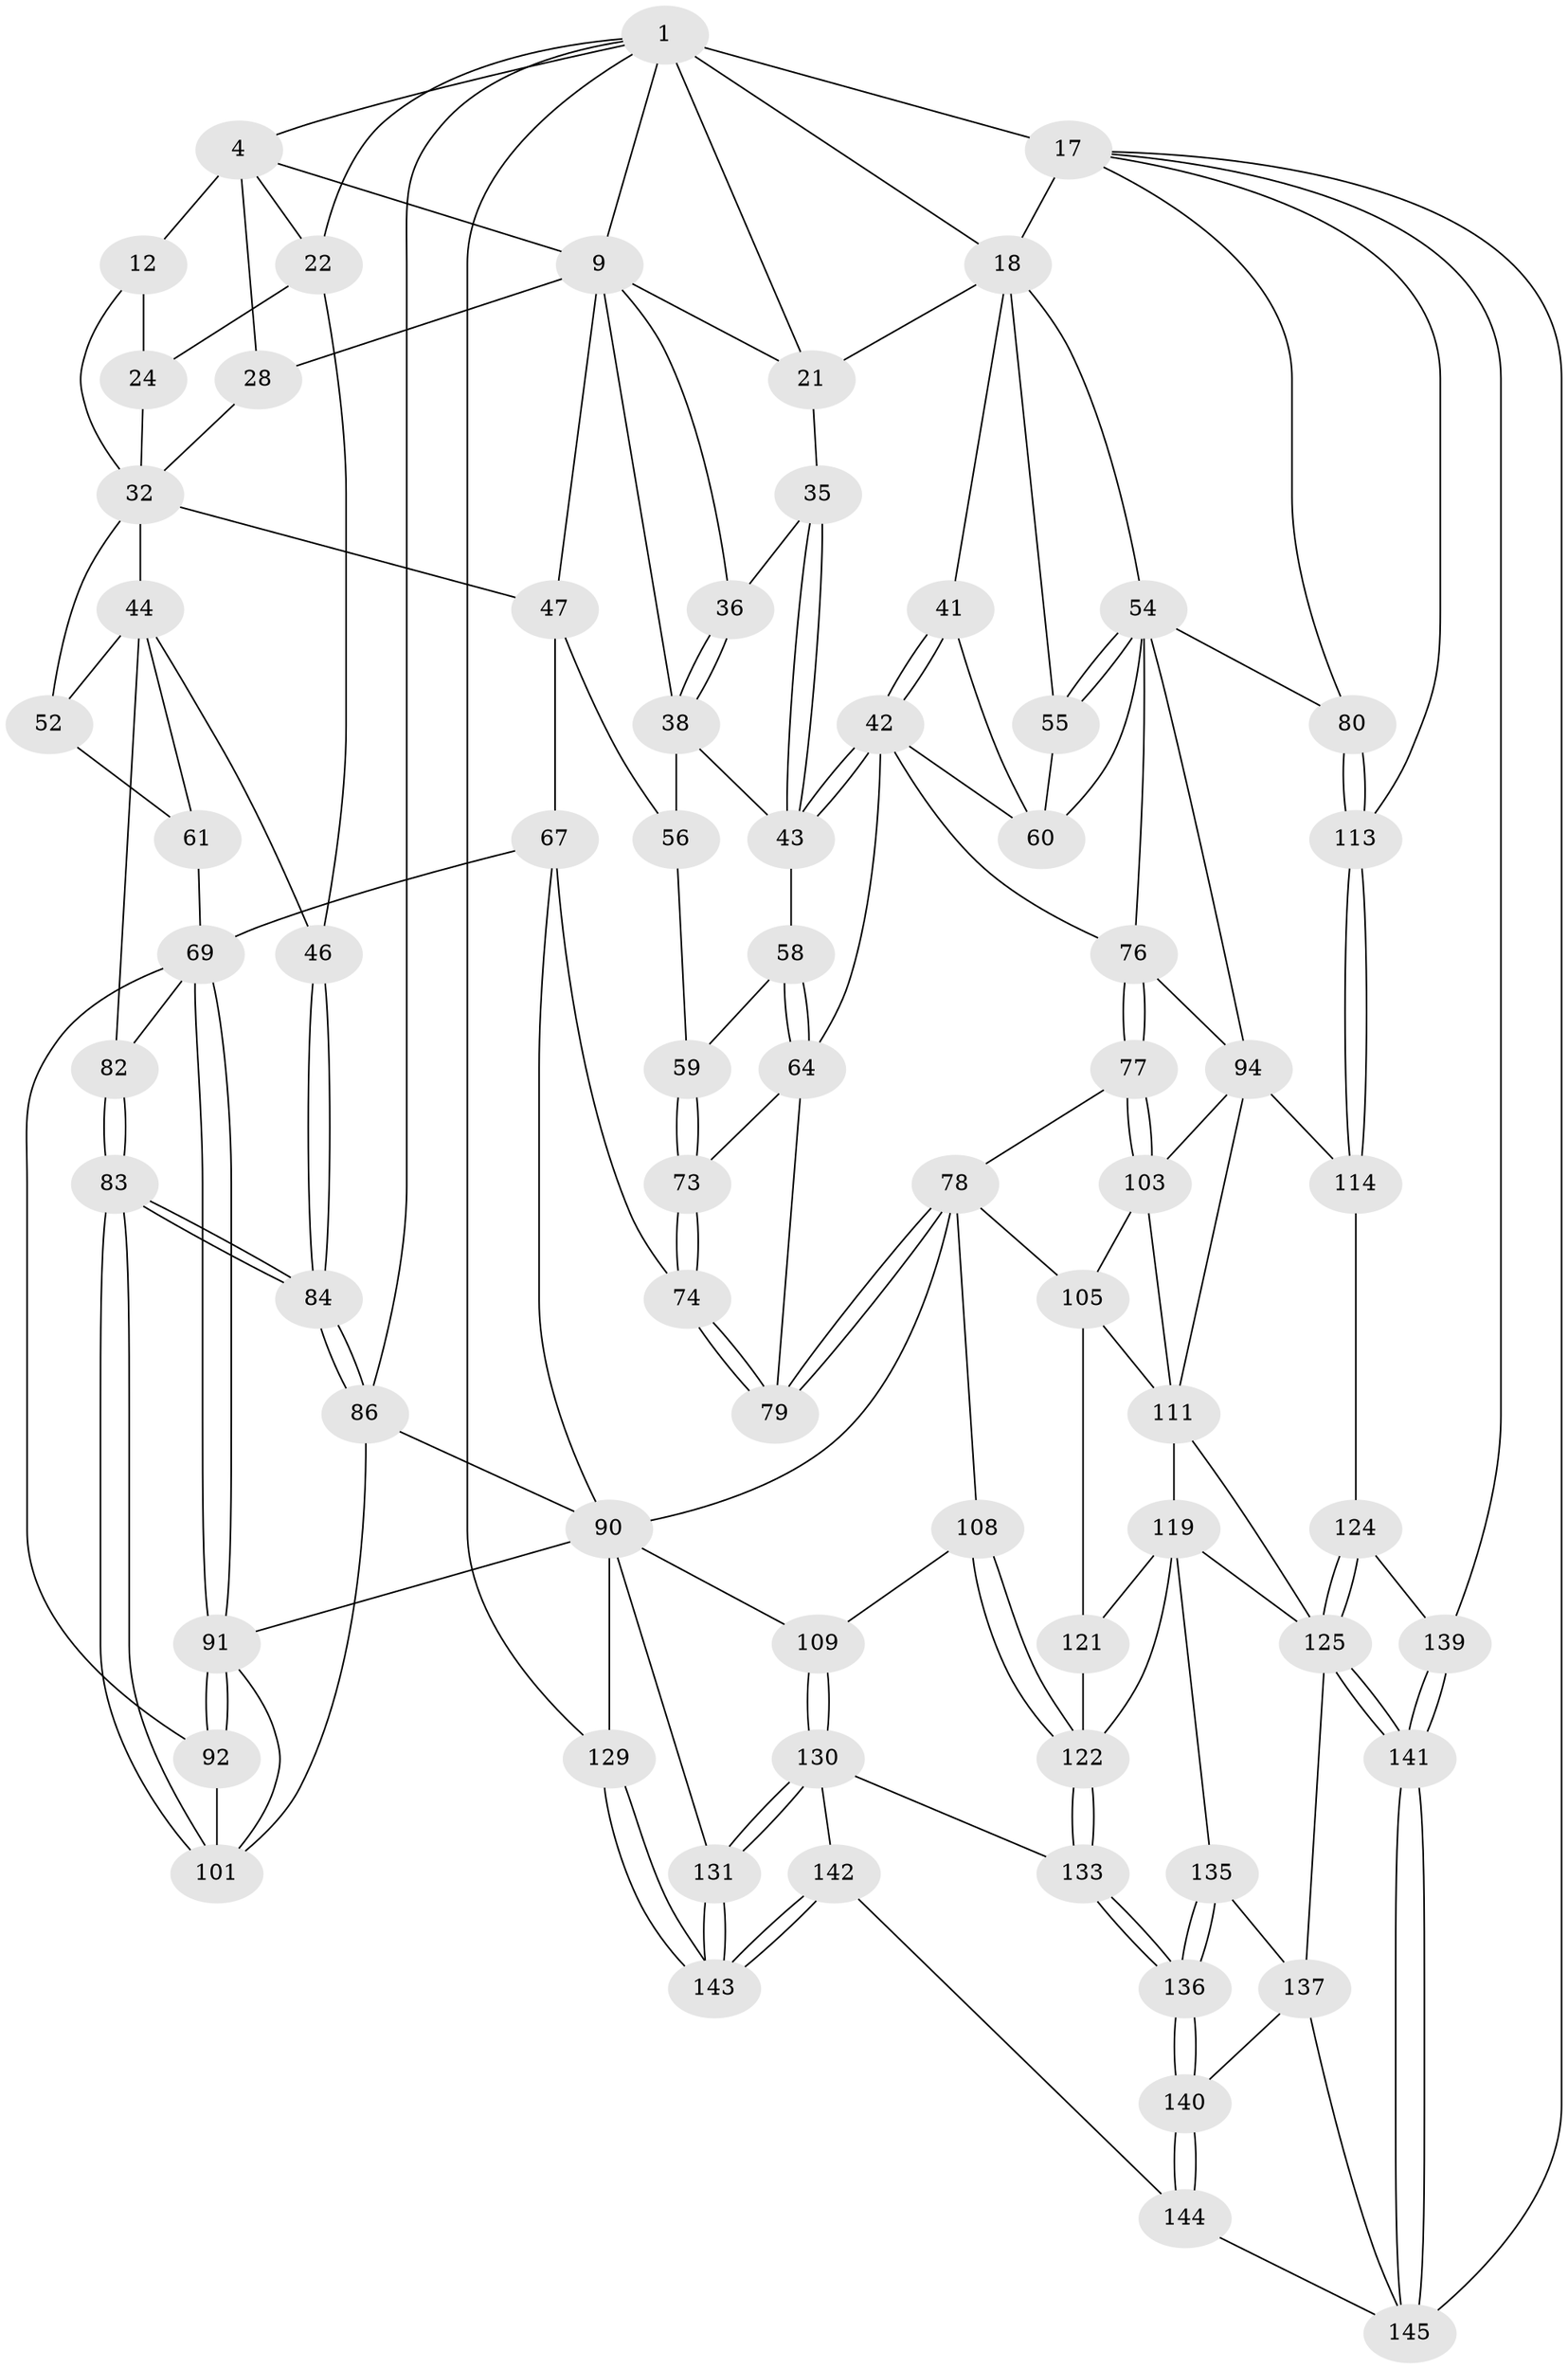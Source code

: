 // original degree distribution, {3: 0.0136986301369863, 6: 0.21232876712328766, 5: 0.547945205479452, 4: 0.22602739726027396}
// Generated by graph-tools (version 1.1) at 2025/28/03/15/25 16:28:03]
// undirected, 73 vertices, 176 edges
graph export_dot {
graph [start="1"]
  node [color=gray90,style=filled];
  1 [pos="+0.3510563942268049+0",super="+7+2"];
  4 [pos="+0.12420844939804246+0.054915408763578276",super="+14+5"];
  9 [pos="+0.418491228751355+0.1536522247471342",super="+10+25"];
  12 [pos="+0.19542527668858725+0.1626783175413627",super="+13+31"];
  17 [pos="+1+0",super="+50+116"];
  18 [pos="+0.8633328737166931+0.22751746942739107",super="+19+51"];
  21 [pos="+0.6401327074887109+0.13362415974631656",super="+30"];
  22 [pos="+0+0.14350867223297054",super="+23"];
  24 [pos="+0.09221337313611679+0.2528941600335984"];
  28 [pos="+0.3270168702239712+0.25033733502275707"];
  32 [pos="+0.21939523323511065+0.20702918954537547",super="+33+37"];
  35 [pos="+0.5199907835390066+0.2642705961788467"];
  36 [pos="+0.4363636222603327+0.25178651550627534"];
  38 [pos="+0.41799461422983525+0.28940293966130975",super="+39"];
  41 [pos="+0.6736818270216737+0.3284823910168568"];
  42 [pos="+0.628662299092672+0.37306022678672984",super="+63"];
  43 [pos="+0.520495037503926+0.332349510691826",super="+49"];
  44 [pos="+0.0424234181951736+0.33560657484582673",super="+45"];
  46 [pos="+0+0.3608768680190752"];
  47 [pos="+0.2972466942517109+0.35862418203414975",super="+57"];
  52 [pos="+0.18136629485123584+0.33896127207922316",super="+53"];
  54 [pos="+0.860416194064554+0.43232385791705874",super="+71"];
  55 [pos="+0.8222689962737715+0.38698578938413863"];
  56 [pos="+0.390325336218094+0.3927255679881595"];
  58 [pos="+0.4647097656054051+0.3806908683020896"];
  59 [pos="+0.4514237220979826+0.38852813648306705"];
  60 [pos="+0.7448827641977519+0.3788749370380642",super="+65"];
  61 [pos="+0.2011176858409121+0.38661024933197913"];
  64 [pos="+0.5172741662642836+0.4457140886219082",super="+75"];
  67 [pos="+0.3449035178685193+0.4669188966612742",super="+68"];
  69 [pos="+0.3027131463413263+0.4999761414901729",super="+70"];
  73 [pos="+0.4494654312235084+0.46086782532611453"];
  74 [pos="+0.4429686780218721+0.4871926561678733"];
  76 [pos="+0.6142179221187775+0.5546636287914641",super="+93"];
  77 [pos="+0.5622896043085579+0.6006091881232205"];
  78 [pos="+0.5099267786849705+0.6011874503030636",super="+89"];
  79 [pos="+0.5025608583720006+0.5775838604033073"];
  80 [pos="+1+0.5299595705311074"];
  82 [pos="+0.12288025543575881+0.4537924278536692"];
  83 [pos="+0+0.5173334519517736"];
  84 [pos="+0+0.5126497594268908"];
  86 [pos="+0+0.9539667754776591",super="+87"];
  90 [pos="+0.32256917755152875+0.5267453295925958",super="+97"];
  91 [pos="+0.1576079305555653+0.5980877570723979",super="+100"];
  92 [pos="+0.12216421389648155+0.54781525829772"];
  94 [pos="+0.846687565679774+0.7057923179353603",super="+95+115"];
  101 [pos="+0+0.5659202596940558",super="+102"];
  103 [pos="+0.6231421577653258+0.6878976452396223",super="+104"];
  105 [pos="+0.6214481440263934+0.7335773320571715",super="+106"];
  108 [pos="+0.3768700585411707+0.761774858723653"];
  109 [pos="+0.3150612856054561+0.7578301209391477"];
  111 [pos="+0.6999714186190975+0.8207765044959604",super="+112+118"];
  113 [pos="+1+0.8041480670946689"];
  114 [pos="+0.9134531660479072+0.7829201373360969"];
  119 [pos="+0.5884475607424386+0.8746391505566273",super="+120"];
  121 [pos="+0.5742273655766232+0.776715144463963"];
  122 [pos="+0.39525675255013837+0.7827479649451324",super="+123"];
  124 [pos="+0.8936738083226126+0.8933518556626374"];
  125 [pos="+0.7926187250692562+0.9418918747145449",super="+126"];
  129 [pos="+0+1"];
  130 [pos="+0.31335907123565426+0.9444877671957406",super="+134"];
  131 [pos="+0.280583428563986+0.9785982970655499"];
  133 [pos="+0.4019306165673964+0.9372063935411662"];
  135 [pos="+0.5217433430166052+0.8957219308380423"];
  136 [pos="+0.49728369424212127+0.9702656360958806"];
  137 [pos="+0.6400648179762999+0.9802259050797569",super="+138"];
  139 [pos="+0.9366685787843906+0.9485282351213463"];
  140 [pos="+0.500893441342265+0.9864974749853092"];
  141 [pos="+0.8256008640191783+1"];
  142 [pos="+0.36791455407775564+1"];
  143 [pos="+0.21694388127717254+1"];
  144 [pos="+0.537666964997027+1"];
  145 [pos="+0.8092687627166241+1",super="+146"];
  1 -- 18;
  1 -- 17 [weight=3];
  1 -- 21;
  1 -- 9;
  1 -- 129;
  1 -- 4;
  1 -- 86;
  1 -- 22;
  4 -- 22;
  4 -- 12 [weight=3];
  4 -- 9 [weight=2];
  4 -- 28;
  9 -- 36;
  9 -- 21;
  9 -- 28;
  9 -- 47;
  9 -- 38;
  12 -- 24;
  12 -- 32;
  17 -- 80;
  17 -- 113;
  17 -- 145;
  17 -- 139;
  17 -- 18;
  18 -- 41;
  18 -- 21;
  18 -- 55;
  18 -- 54;
  21 -- 35;
  22 -- 24;
  22 -- 46;
  24 -- 32;
  28 -- 32;
  32 -- 52 [weight=2];
  32 -- 44;
  32 -- 47;
  35 -- 36;
  35 -- 43;
  35 -- 43;
  36 -- 38;
  36 -- 38;
  38 -- 43;
  38 -- 56;
  41 -- 42;
  41 -- 42;
  41 -- 60;
  42 -- 43;
  42 -- 43;
  42 -- 64;
  42 -- 60;
  42 -- 76;
  43 -- 58;
  44 -- 52;
  44 -- 82;
  44 -- 61;
  44 -- 46;
  46 -- 84;
  46 -- 84;
  47 -- 56;
  47 -- 67;
  52 -- 61;
  54 -- 55;
  54 -- 55;
  54 -- 80;
  54 -- 60;
  54 -- 94;
  54 -- 76;
  55 -- 60;
  56 -- 59;
  58 -- 59;
  58 -- 64;
  58 -- 64;
  59 -- 73;
  59 -- 73;
  61 -- 69;
  64 -- 73;
  64 -- 79;
  67 -- 74;
  67 -- 90;
  67 -- 69;
  69 -- 91;
  69 -- 91;
  69 -- 82;
  69 -- 92;
  73 -- 74;
  73 -- 74;
  74 -- 79;
  74 -- 79;
  76 -- 77;
  76 -- 77;
  76 -- 94;
  77 -- 78;
  77 -- 103;
  77 -- 103;
  78 -- 79;
  78 -- 79;
  78 -- 105;
  78 -- 90;
  78 -- 108;
  80 -- 113;
  80 -- 113;
  82 -- 83;
  82 -- 83;
  83 -- 84;
  83 -- 84;
  83 -- 101;
  83 -- 101;
  84 -- 86;
  84 -- 86;
  86 -- 101;
  86 -- 90;
  90 -- 129;
  90 -- 131;
  90 -- 91;
  90 -- 109;
  91 -- 92;
  91 -- 92;
  91 -- 101;
  92 -- 101;
  94 -- 103 [weight=2];
  94 -- 114;
  94 -- 111;
  103 -- 105;
  103 -- 111;
  105 -- 111;
  105 -- 121;
  108 -- 109;
  108 -- 122;
  108 -- 122;
  109 -- 130;
  109 -- 130;
  111 -- 119;
  111 -- 125;
  113 -- 114;
  113 -- 114;
  114 -- 124;
  119 -- 135;
  119 -- 121;
  119 -- 122;
  119 -- 125;
  121 -- 122;
  122 -- 133;
  122 -- 133;
  124 -- 125;
  124 -- 125;
  124 -- 139;
  125 -- 141;
  125 -- 141;
  125 -- 137;
  129 -- 143;
  129 -- 143;
  130 -- 131;
  130 -- 131;
  130 -- 133;
  130 -- 142;
  131 -- 143;
  131 -- 143;
  133 -- 136;
  133 -- 136;
  135 -- 136;
  135 -- 136;
  135 -- 137;
  136 -- 140;
  136 -- 140;
  137 -- 140;
  137 -- 145;
  139 -- 141;
  139 -- 141;
  140 -- 144;
  140 -- 144;
  141 -- 145;
  141 -- 145;
  142 -- 143;
  142 -- 143;
  142 -- 144;
  144 -- 145;
}

